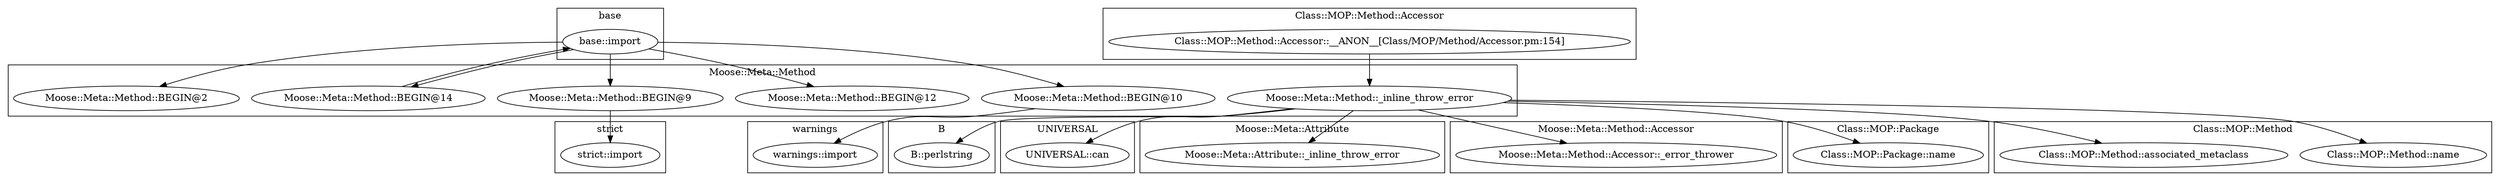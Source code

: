digraph {
graph [overlap=false]
subgraph cluster_B {
	label="B";
	"B::perlstring";
}
subgraph cluster_UNIVERSAL {
	label="UNIVERSAL";
	"UNIVERSAL::can";
}
subgraph cluster_base {
	label="base";
	"base::import";
}
subgraph cluster_Moose_Meta_Attribute {
	label="Moose::Meta::Attribute";
	"Moose::Meta::Attribute::_inline_throw_error";
}
subgraph cluster_Moose_Meta_Method_Accessor {
	label="Moose::Meta::Method::Accessor";
	"Moose::Meta::Method::Accessor::_error_thrower";
}
subgraph cluster_warnings {
	label="warnings";
	"warnings::import";
}
subgraph cluster_Class_MOP_Method_Accessor {
	label="Class::MOP::Method::Accessor";
	"Class::MOP::Method::Accessor::__ANON__[Class/MOP/Method/Accessor.pm:154]";
}
subgraph cluster_strict {
	label="strict";
	"strict::import";
}
subgraph cluster_Moose_Meta_Method {
	label="Moose::Meta::Method";
	"Moose::Meta::Method::BEGIN@9";
	"Moose::Meta::Method::BEGIN@12";
	"Moose::Meta::Method::BEGIN@10";
	"Moose::Meta::Method::_inline_throw_error";
	"Moose::Meta::Method::BEGIN@2";
	"Moose::Meta::Method::BEGIN@14";
}
subgraph cluster_Class_MOP_Package {
	label="Class::MOP::Package";
	"Class::MOP::Package::name";
}
subgraph cluster_Class_MOP_Method {
	label="Class::MOP::Method";
	"Class::MOP::Method::name";
	"Class::MOP::Method::associated_metaclass";
}
"Moose::Meta::Method::_inline_throw_error" -> "Moose::Meta::Attribute::_inline_throw_error";
"Moose::Meta::Method::_inline_throw_error" -> "B::perlstring";
"base::import" -> "Moose::Meta::Method::BEGIN@14";
"base::import" -> "Moose::Meta::Method::BEGIN@10";
"Moose::Meta::Method::_inline_throw_error" -> "Class::MOP::Method::name";
"Moose::Meta::Method::_inline_throw_error" -> "UNIVERSAL::can";
"Moose::Meta::Method::BEGIN@14" -> "base::import";
"Moose::Meta::Method::BEGIN@10" -> "warnings::import";
"Moose::Meta::Method::_inline_throw_error" -> "Class::MOP::Package::name";
"Moose::Meta::Method::BEGIN@9" -> "strict::import";
"Moose::Meta::Method::_inline_throw_error" -> "Class::MOP::Method::associated_metaclass";
"base::import" -> "Moose::Meta::Method::BEGIN@12";
"Moose::Meta::Method::_inline_throw_error" -> "Moose::Meta::Method::Accessor::_error_thrower";
"base::import" -> "Moose::Meta::Method::BEGIN@9";
"Class::MOP::Method::Accessor::__ANON__[Class/MOP/Method/Accessor.pm:154]" -> "Moose::Meta::Method::_inline_throw_error";
"base::import" -> "Moose::Meta::Method::BEGIN@2";
}

